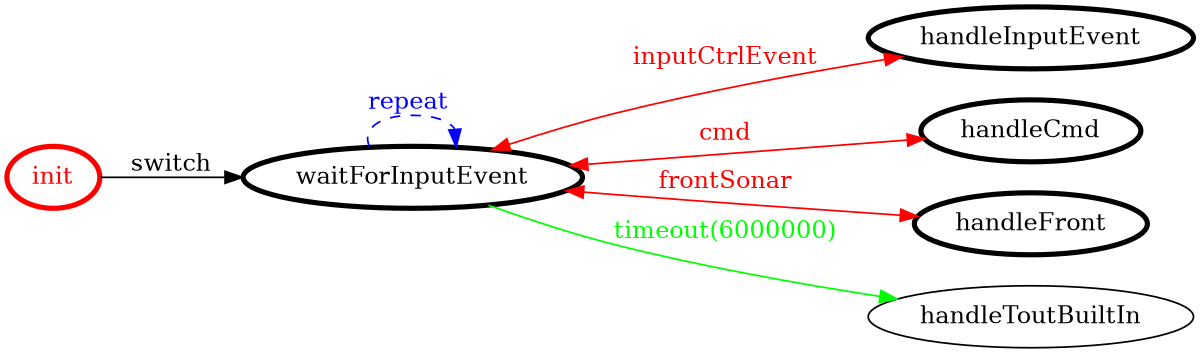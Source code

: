 /*
*
* A GraphViz DOT FSM description 
* Please use a GraphViz visualizer (like http://www.webgraphviz.com)
*  
*/

digraph finite_state_machine {
	rankdir=LR
	size="8,5"
	
	init [ color = red ][ fontcolor = red ][ penwidth = 3 ]
	handleInputEvent [ color = black ][ fontcolor = black ][ penwidth = 3 ]
	handleCmd [ color = black ][ fontcolor = black ][ penwidth = 3 ]
	waitForInputEvent [ color = black ][ fontcolor = black ][ penwidth = 3 ]
	handleFront [ color = black ][ fontcolor = black ][ penwidth = 3 ]
	
	waitForInputEvent -> handleCmd [ label = "cmd" ][ color = red ][ fontcolor = red ][ dir = both ]
	waitForInputEvent -> handleInputEvent [ label = "inputCtrlEvent" ][ color = red ][ fontcolor = red ][ dir = both ]
	waitForInputEvent -> handleToutBuiltIn [ label = "timeout(6000000)" ][ color = green ][ fontcolor = green ]
	init -> waitForInputEvent [ label = "switch" ][ color = black ][ fontcolor = black ]
	waitForInputEvent -> handleFront [ label = "frontSonar" ][ color = red ][ fontcolor = red ][ dir = both ]
	waitForInputEvent -> waitForInputEvent [ label = "repeat "][ style = dashed ][ color = blue ][ fontcolor = blue ]
}
